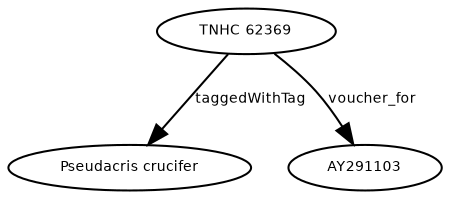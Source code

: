 digraph G {
size="3,3";
node [fontsize=7, fontname="Helvetica"];
edge [fontsize=7, fontname="Helvetica"];
node0 [label="TNHC 62369", width=0.27433100247,height=0.27433100247];
node1 [label="Pseudacris crucifer", width=0.27433100247,height=0.27433100247];
node2 [label="AY291103", width=0.27433100247,height=0.27433100247];
node0 -> node1 [label="taggedWithTag"];
node0 -> node2 [label="voucher_for"];
}

